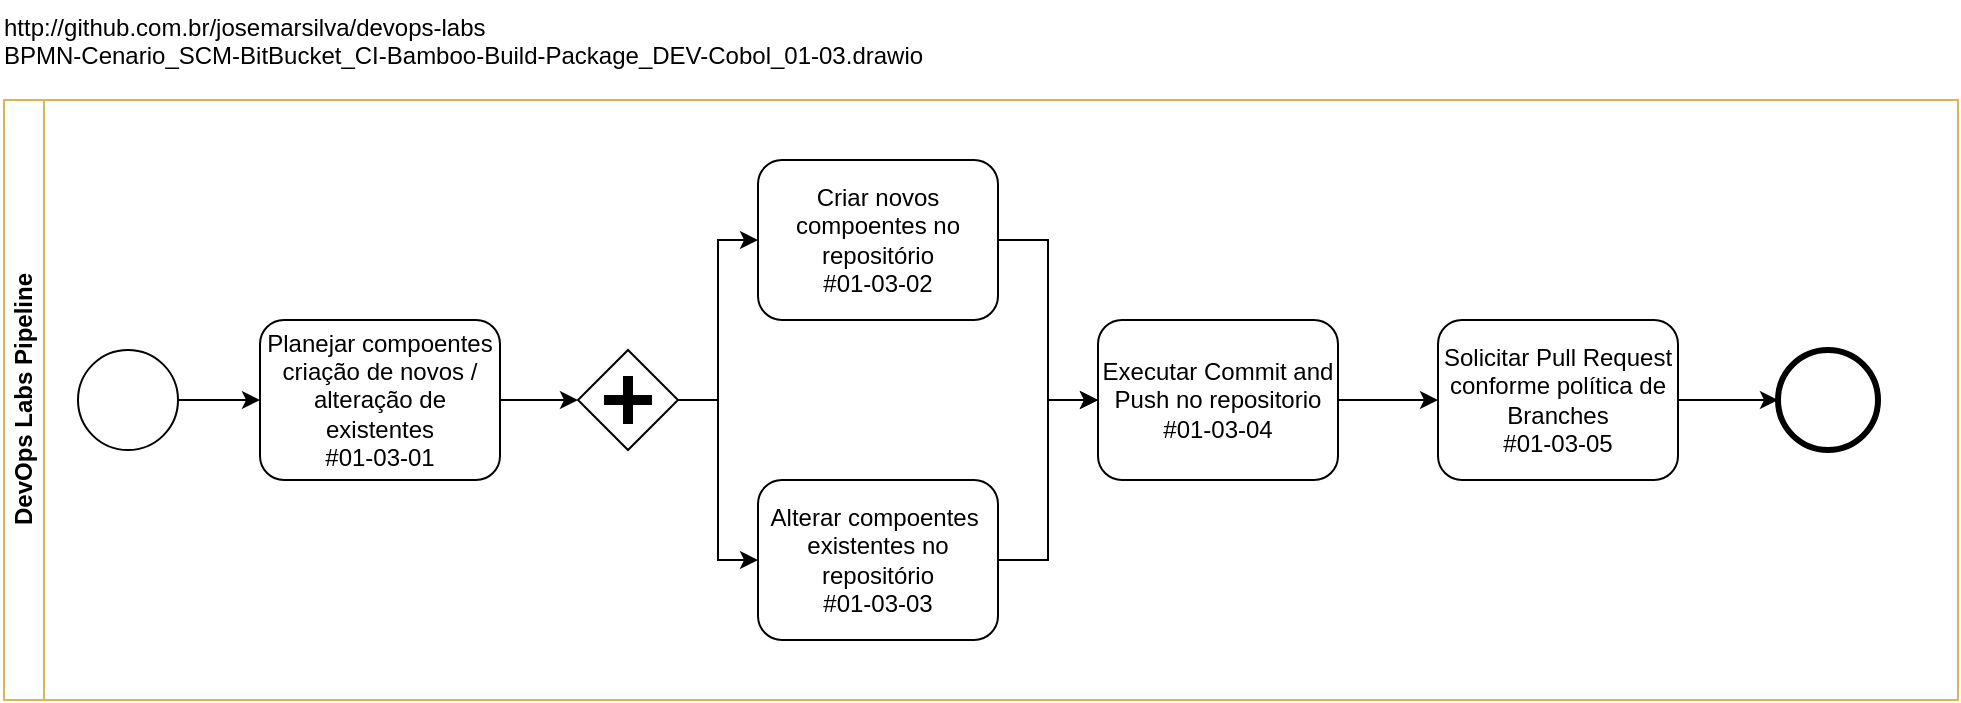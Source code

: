 <mxfile version="14.5.0" type="device"><diagram id="5NeZ63Qd66gIMU1FEMey" name="Página-1"><mxGraphModel dx="868" dy="534" grid="1" gridSize="10" guides="1" tooltips="1" connect="1" arrows="1" fold="1" page="1" pageScale="1" pageWidth="827" pageHeight="1169" math="0" shadow="0"><root><mxCell id="0"/><mxCell id="1" parent="0"/><mxCell id="QgqVYCvx7v4dcO-PnhBK-2" value="DevOps Labs Pipeline" style="swimlane;html=1;horizontal=0;startSize=20;fillColor=none;strokeColor=#d6b656;" parent="1" vertex="1"><mxGeometry x="3" y="60" width="977" height="300" as="geometry"/></mxCell><mxCell id="dS2oRb-bHWeyEm29BqbT-6" style="edgeStyle=orthogonalEdgeStyle;rounded=0;orthogonalLoop=1;jettySize=auto;html=1;" parent="QgqVYCvx7v4dcO-PnhBK-2" source="dS2oRb-bHWeyEm29BqbT-1" target="5jf8gvS9TWFhuYRFCtUc-1" edge="1"><mxGeometry relative="1" as="geometry"><mxPoint x="108" y="80" as="sourcePoint"/><mxPoint x="148" y="80" as="targetPoint"/></mxGeometry></mxCell><mxCell id="dS2oRb-bHWeyEm29BqbT-1" value="" style="shape=mxgraph.bpmn.shape;html=1;verticalLabelPosition=bottom;labelBackgroundColor=#ffffff;verticalAlign=top;align=center;perimeter=ellipsePerimeter;outlineConnect=0;outline=standard;symbol=general;" parent="QgqVYCvx7v4dcO-PnhBK-2" vertex="1"><mxGeometry x="37" y="125" width="50" height="50" as="geometry"/></mxCell><mxCell id="dS2oRb-bHWeyEm29BqbT-10" style="edgeStyle=orthogonalEdgeStyle;rounded=0;orthogonalLoop=1;jettySize=auto;html=1;" parent="QgqVYCvx7v4dcO-PnhBK-2" edge="1"><mxGeometry relative="1" as="geometry"><mxPoint x="257" y="75" as="sourcePoint"/></mxGeometry></mxCell><mxCell id="dS2oRb-bHWeyEm29BqbT-16" style="edgeStyle=orthogonalEdgeStyle;rounded=0;orthogonalLoop=1;jettySize=auto;html=1;" parent="QgqVYCvx7v4dcO-PnhBK-2" edge="1"><mxGeometry relative="1" as="geometry"><mxPoint x="398.5" y="75" as="sourcePoint"/></mxGeometry></mxCell><mxCell id="dS2oRb-bHWeyEm29BqbT-28" style="edgeStyle=orthogonalEdgeStyle;rounded=0;orthogonalLoop=1;jettySize=auto;html=1;entryX=0;entryY=0.5;entryDx=0;entryDy=0;exitX=1;exitY=0.5;exitDx=0;exitDy=0;" parent="QgqVYCvx7v4dcO-PnhBK-2" edge="1"><mxGeometry relative="1" as="geometry"><Array as="points"><mxPoint x="727" y="80"/><mxPoint x="727" y="140"/><mxPoint x="97" y="140"/><mxPoint x="97" y="200"/></Array><mxPoint x="688.5" y="75" as="sourcePoint"/></mxGeometry></mxCell><mxCell id="dS2oRb-bHWeyEm29BqbT-11" style="edgeStyle=orthogonalEdgeStyle;rounded=0;orthogonalLoop=1;jettySize=auto;html=1;" parent="QgqVYCvx7v4dcO-PnhBK-2" edge="1"><mxGeometry relative="1" as="geometry"><mxPoint x="547" y="75" as="sourcePoint"/></mxGeometry></mxCell><mxCell id="dS2oRb-bHWeyEm29BqbT-17" style="edgeStyle=orthogonalEdgeStyle;rounded=0;orthogonalLoop=1;jettySize=auto;html=1;" parent="QgqVYCvx7v4dcO-PnhBK-2" edge="1"><mxGeometry relative="1" as="geometry"><mxPoint x="257" y="205" as="sourcePoint"/></mxGeometry></mxCell><mxCell id="dS2oRb-bHWeyEm29BqbT-20" style="edgeStyle=orthogonalEdgeStyle;rounded=0;orthogonalLoop=1;jettySize=auto;html=1;" parent="QgqVYCvx7v4dcO-PnhBK-2" edge="1"><mxGeometry relative="1" as="geometry"><mxPoint x="398.5" y="205" as="sourcePoint"/></mxGeometry></mxCell><mxCell id="dS2oRb-bHWeyEm29BqbT-3" value="" style="shape=mxgraph.bpmn.shape;html=1;verticalLabelPosition=bottom;labelBackgroundColor=#ffffff;verticalAlign=top;align=center;perimeter=ellipsePerimeter;outlineConnect=0;outline=end;symbol=general;" parent="QgqVYCvx7v4dcO-PnhBK-2" vertex="1"><mxGeometry x="887" y="125" width="50" height="50" as="geometry"/></mxCell><mxCell id="tVGM7aw4ROM4puo87q_9-2" style="edgeStyle=orthogonalEdgeStyle;rounded=0;orthogonalLoop=1;jettySize=auto;html=1;" edge="1" parent="QgqVYCvx7v4dcO-PnhBK-2" source="5jf8gvS9TWFhuYRFCtUc-1" target="tVGM7aw4ROM4puo87q_9-1"><mxGeometry relative="1" as="geometry"/></mxCell><mxCell id="5jf8gvS9TWFhuYRFCtUc-1" value="&lt;div&gt;Planejar compoentes criação de novos / alteração de existentes&lt;/div&gt;&lt;div&gt;#01-03-01&lt;/div&gt;" style="shape=ext;rounded=1;html=1;whiteSpace=wrap;fillColor=none;" parent="QgqVYCvx7v4dcO-PnhBK-2" vertex="1"><mxGeometry x="128" y="110" width="120" height="80" as="geometry"/></mxCell><mxCell id="iQW8FGknK8te4jhKu7wZ-2" style="edgeStyle=orthogonalEdgeStyle;rounded=0;orthogonalLoop=1;jettySize=auto;html=1;" parent="QgqVYCvx7v4dcO-PnhBK-2" edge="1"><mxGeometry relative="1" as="geometry"><mxPoint x="398" y="80" as="sourcePoint"/></mxGeometry></mxCell><mxCell id="iQW8FGknK8te4jhKu7wZ-10" style="edgeStyle=orthogonalEdgeStyle;rounded=0;orthogonalLoop=1;jettySize=auto;html=1;" parent="QgqVYCvx7v4dcO-PnhBK-2" edge="1"><mxGeometry relative="1" as="geometry"><mxPoint x="287" y="160" as="sourcePoint"/></mxGeometry></mxCell><mxCell id="iQW8FGknK8te4jhKu7wZ-3" style="edgeStyle=orthogonalEdgeStyle;rounded=0;orthogonalLoop=1;jettySize=auto;html=1;entryX=0;entryY=0.5;entryDx=0;entryDy=0;" parent="QgqVYCvx7v4dcO-PnhBK-2" edge="1"><mxGeometry relative="1" as="geometry"><Array as="points"><mxPoint x="488" y="140"/><mxPoint x="108" y="140"/><mxPoint x="108" y="200"/></Array><mxPoint x="488" y="120" as="sourcePoint"/></mxGeometry></mxCell><mxCell id="tVGM7aw4ROM4puo87q_9-5" style="edgeStyle=orthogonalEdgeStyle;rounded=0;orthogonalLoop=1;jettySize=auto;html=1;entryX=0;entryY=0.5;entryDx=0;entryDy=0;" edge="1" parent="QgqVYCvx7v4dcO-PnhBK-2" source="tVGM7aw4ROM4puo87q_9-1" target="tVGM7aw4ROM4puo87q_9-3"><mxGeometry relative="1" as="geometry"/></mxCell><mxCell id="tVGM7aw4ROM4puo87q_9-6" style="edgeStyle=orthogonalEdgeStyle;rounded=0;orthogonalLoop=1;jettySize=auto;html=1;entryX=0;entryY=0.5;entryDx=0;entryDy=0;" edge="1" parent="QgqVYCvx7v4dcO-PnhBK-2" source="tVGM7aw4ROM4puo87q_9-1" target="tVGM7aw4ROM4puo87q_9-4"><mxGeometry relative="1" as="geometry"/></mxCell><mxCell id="tVGM7aw4ROM4puo87q_9-1" value="" style="shape=mxgraph.bpmn.shape;html=1;verticalLabelPosition=bottom;labelBackgroundColor=#ffffff;verticalAlign=top;align=center;perimeter=rhombusPerimeter;background=gateway;outlineConnect=0;outline=none;symbol=parallelGw;" vertex="1" parent="QgqVYCvx7v4dcO-PnhBK-2"><mxGeometry x="287" y="125" width="50" height="50" as="geometry"/></mxCell><mxCell id="tVGM7aw4ROM4puo87q_9-8" style="edgeStyle=orthogonalEdgeStyle;rounded=0;orthogonalLoop=1;jettySize=auto;html=1;entryX=0;entryY=0.5;entryDx=0;entryDy=0;" edge="1" parent="QgqVYCvx7v4dcO-PnhBK-2" source="tVGM7aw4ROM4puo87q_9-3" target="tVGM7aw4ROM4puo87q_9-7"><mxGeometry relative="1" as="geometry"/></mxCell><mxCell id="tVGM7aw4ROM4puo87q_9-3" value="&lt;div&gt;Criar novos compoentes no repositório&lt;/div&gt;&lt;div&gt;#01-03-02&lt;/div&gt;" style="shape=ext;rounded=1;html=1;whiteSpace=wrap;fillColor=none;" vertex="1" parent="QgqVYCvx7v4dcO-PnhBK-2"><mxGeometry x="377" y="30" width="120" height="80" as="geometry"/></mxCell><mxCell id="tVGM7aw4ROM4puo87q_9-9" style="edgeStyle=orthogonalEdgeStyle;rounded=0;orthogonalLoop=1;jettySize=auto;html=1;entryX=0;entryY=0.5;entryDx=0;entryDy=0;" edge="1" parent="QgqVYCvx7v4dcO-PnhBK-2" source="tVGM7aw4ROM4puo87q_9-4" target="tVGM7aw4ROM4puo87q_9-7"><mxGeometry relative="1" as="geometry"/></mxCell><mxCell id="tVGM7aw4ROM4puo87q_9-4" value="&lt;div&gt;Alterar compoentes&amp;nbsp; existentes no repositório&lt;/div&gt;&lt;div&gt;#01-03-03&lt;/div&gt;" style="shape=ext;rounded=1;html=1;whiteSpace=wrap;fillColor=none;" vertex="1" parent="QgqVYCvx7v4dcO-PnhBK-2"><mxGeometry x="377" y="190" width="120" height="80" as="geometry"/></mxCell><mxCell id="tVGM7aw4ROM4puo87q_9-11" style="edgeStyle=orthogonalEdgeStyle;rounded=0;orthogonalLoop=1;jettySize=auto;html=1;" edge="1" parent="QgqVYCvx7v4dcO-PnhBK-2" source="tVGM7aw4ROM4puo87q_9-7" target="tVGM7aw4ROM4puo87q_9-10"><mxGeometry relative="1" as="geometry"/></mxCell><mxCell id="tVGM7aw4ROM4puo87q_9-7" value="&lt;div&gt;Executar Commit and Push no repositorio&lt;/div&gt;&lt;div&gt;#01-03-04&lt;/div&gt;" style="shape=ext;rounded=1;html=1;whiteSpace=wrap;fillColor=none;" vertex="1" parent="QgqVYCvx7v4dcO-PnhBK-2"><mxGeometry x="547" y="110" width="120" height="80" as="geometry"/></mxCell><mxCell id="tVGM7aw4ROM4puo87q_9-12" style="edgeStyle=orthogonalEdgeStyle;rounded=0;orthogonalLoop=1;jettySize=auto;html=1;" edge="1" parent="QgqVYCvx7v4dcO-PnhBK-2" source="tVGM7aw4ROM4puo87q_9-10" target="dS2oRb-bHWeyEm29BqbT-3"><mxGeometry relative="1" as="geometry"/></mxCell><mxCell id="tVGM7aw4ROM4puo87q_9-10" value="&lt;div&gt;Solicitar Pull Request conforme política de Branches&lt;/div&gt;&lt;div&gt;#01-03-05&lt;/div&gt;" style="shape=ext;rounded=1;html=1;whiteSpace=wrap;fillColor=none;" vertex="1" parent="QgqVYCvx7v4dcO-PnhBK-2"><mxGeometry x="717" y="110" width="120" height="80" as="geometry"/></mxCell><mxCell id="OLhIjut3MR7rtpvBqboD-1" value="&lt;div style=&quot;text-align: left&quot;&gt;http://github.com.br/josemarsilva/devops-labs&lt;/div&gt;BPMN-Cenario_SCM-BitBucket_CI-Bamboo-Build-Package_DEV-Cobol_01-03.drawio" style="text;html=1;resizable=0;autosize=1;align=left;verticalAlign=top;points=[];fillColor=none;strokeColor=none;rounded=0;" parent="1" vertex="1"><mxGeometry x="1" y="10" width="480" height="30" as="geometry"/></mxCell></root></mxGraphModel></diagram></mxfile>
